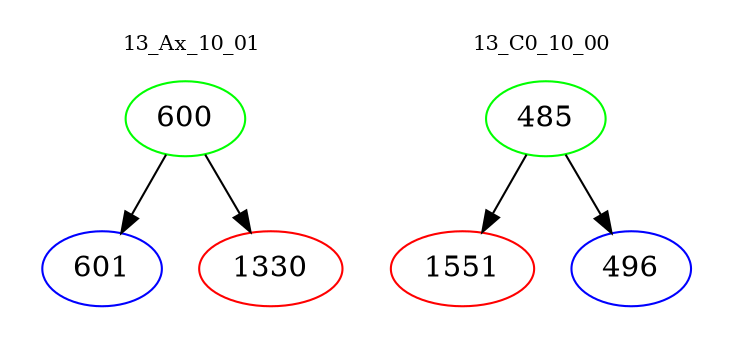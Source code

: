 digraph{
subgraph cluster_0 {
color = white
label = "13_Ax_10_01";
fontsize=10;
T0_600 [label="600", color="green"]
T0_600 -> T0_601 [color="black"]
T0_601 [label="601", color="blue"]
T0_600 -> T0_1330 [color="black"]
T0_1330 [label="1330", color="red"]
}
subgraph cluster_1 {
color = white
label = "13_C0_10_00";
fontsize=10;
T1_485 [label="485", color="green"]
T1_485 -> T1_1551 [color="black"]
T1_1551 [label="1551", color="red"]
T1_485 -> T1_496 [color="black"]
T1_496 [label="496", color="blue"]
}
}
